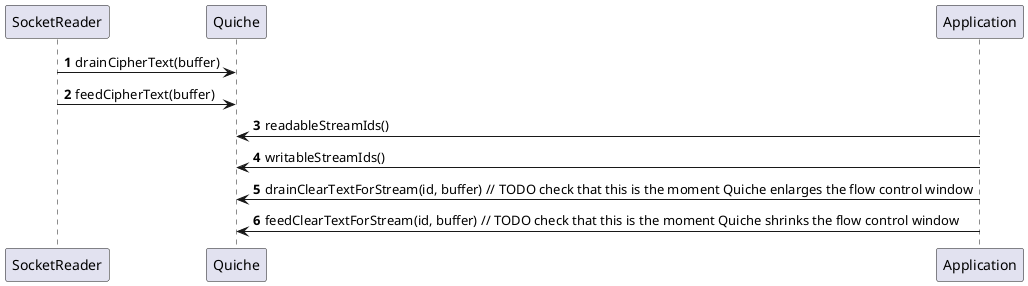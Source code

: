 @startuml

autonumber

SocketReader -> Quiche: drainCipherText(buffer)
SocketReader -> Quiche: feedCipherText(buffer)

Application -> Quiche: readableStreamIds()
Application -> Quiche: writableStreamIds()
Application -> Quiche: drainClearTextForStream(id, buffer) // TODO check that this is the moment Quiche enlarges the flow control window
Application -> Quiche: feedClearTextForStream(id, buffer) // TODO check that this is the moment Quiche shrinks the flow control window

@enduml